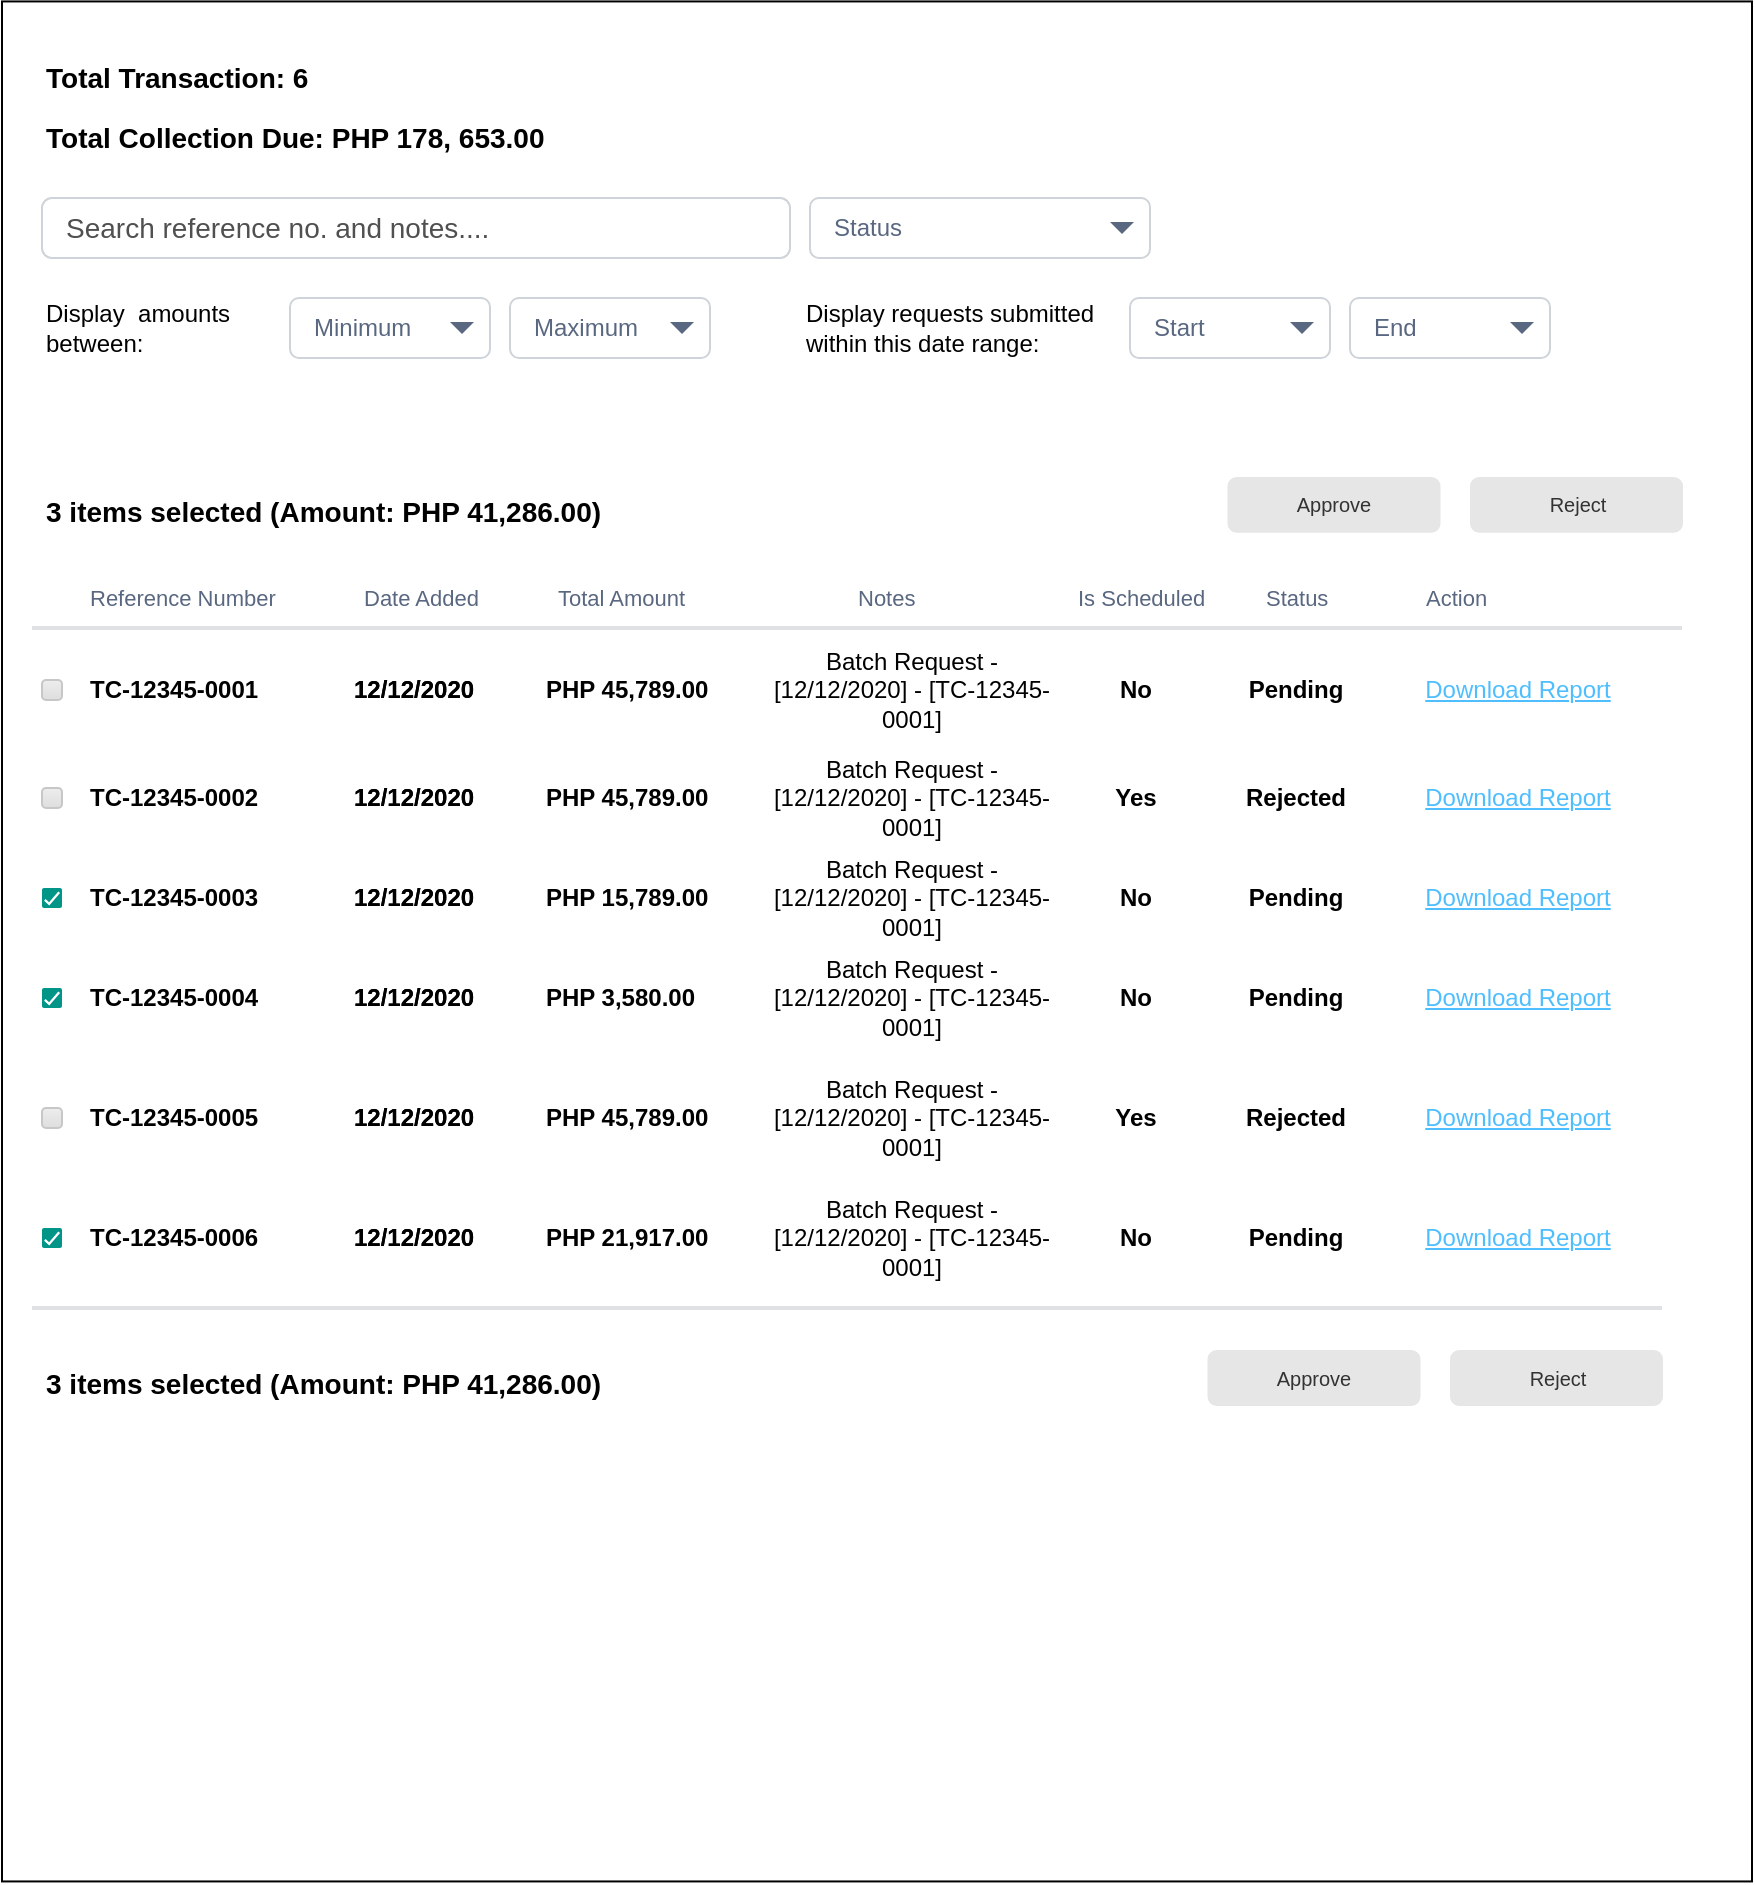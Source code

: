 <mxfile version="13.8.0" type="github" pages="2">
  <diagram id="Q-yisilWaRMRs0ZSbcxf" name="Bills Collection - Approver">
    <mxGraphModel dx="1152" dy="670" grid="1" gridSize="10" guides="1" tooltips="1" connect="1" arrows="1" fold="1" page="0" pageScale="1" pageWidth="850" pageHeight="1100" math="0" shadow="0">
      <root>
        <mxCell id="0" />
        <mxCell id="1" parent="0" />
        <mxCell id="fB9JVBKdTHwXwevY102O-4" value="" style="rounded=0;whiteSpace=wrap;html=1;" parent="1" vertex="1">
          <mxGeometry x="30" y="11.72" width="875" height="940" as="geometry" />
        </mxCell>
        <mxCell id="fB9JVBKdTHwXwevY102O-80" value="Total Transaction: 6" style="text;html=1;strokeColor=none;fillColor=none;align=left;verticalAlign=middle;whiteSpace=wrap;rounded=0;fontStyle=1;fontSize=14;" parent="1" vertex="1">
          <mxGeometry x="50" y="40" width="144" height="20" as="geometry" />
        </mxCell>
        <mxCell id="fB9JVBKdTHwXwevY102O-81" value="Total Collection Due: PHP 178, 653.00" style="text;html=1;strokeColor=none;fillColor=none;align=left;verticalAlign=middle;whiteSpace=wrap;rounded=0;fontStyle=1;fontSize=14;" parent="1" vertex="1">
          <mxGeometry x="50" y="70" width="294" height="20" as="geometry" />
        </mxCell>
        <mxCell id="tgkvtCJn9DM2HxAnFSPY-1" value="" style="group" vertex="1" connectable="0" parent="1">
          <mxGeometry x="45" y="250" width="825" height="463.44" as="geometry" />
        </mxCell>
        <mxCell id="fB9JVBKdTHwXwevY102O-134" value="Reference Number" style="html=1;fillColor=none;strokeColor=none;fontSize=11;align=left;fontColor=#596780;whiteSpace=wrap;rounded=0;" parent="tgkvtCJn9DM2HxAnFSPY-1" vertex="1">
          <mxGeometry x="27" y="50" width="150" height="20" as="geometry" />
        </mxCell>
        <mxCell id="fB9JVBKdTHwXwevY102O-135" value="Total Amount" style="html=1;fillColor=none;strokeColor=none;fontSize=11;align=left;fontColor=#596780;whiteSpace=wrap;rounded=0;" parent="tgkvtCJn9DM2HxAnFSPY-1" vertex="1">
          <mxGeometry x="261" y="50" width="100" height="20" as="geometry" />
        </mxCell>
        <mxCell id="fB9JVBKdTHwXwevY102O-136" value="" style="shape=line;strokeWidth=2;html=1;strokeColor=#DFE1E5;resizeWidth=1;rounded=0;fillColor=none;fontSize=14;align=left;" parent="tgkvtCJn9DM2HxAnFSPY-1" vertex="1">
          <mxGeometry y="70" width="825" height="10" as="geometry" />
        </mxCell>
        <mxCell id="fB9JVBKdTHwXwevY102O-164" value="Date Added" style="html=1;fillColor=none;strokeColor=none;fontSize=11;align=left;fontColor=#596780;whiteSpace=wrap;rounded=0;" parent="tgkvtCJn9DM2HxAnFSPY-1" vertex="1">
          <mxGeometry x="164" y="50" width="100" height="20" as="geometry" />
        </mxCell>
        <mxCell id="fB9JVBKdTHwXwevY102O-165" value="Notes" style="html=1;fillColor=none;strokeColor=none;fontSize=11;align=left;fontColor=#596780;whiteSpace=wrap;rounded=0;" parent="tgkvtCJn9DM2HxAnFSPY-1" vertex="1">
          <mxGeometry x="411" y="50" width="100" height="20" as="geometry" />
        </mxCell>
        <mxCell id="fB9JVBKdTHwXwevY102O-166" value="Is Scheduled" style="html=1;fillColor=none;strokeColor=none;fontSize=11;align=left;fontColor=#596780;whiteSpace=wrap;rounded=0;" parent="tgkvtCJn9DM2HxAnFSPY-1" vertex="1">
          <mxGeometry x="521" y="50" width="100" height="20" as="geometry" />
        </mxCell>
        <mxCell id="fB9JVBKdTHwXwevY102O-167" value="Status" style="html=1;fillColor=none;strokeColor=none;fontSize=11;align=left;fontColor=#596780;whiteSpace=wrap;rounded=0;" parent="tgkvtCJn9DM2HxAnFSPY-1" vertex="1">
          <mxGeometry x="615" y="50" width="50" height="20" as="geometry" />
        </mxCell>
        <mxCell id="fB9JVBKdTHwXwevY102O-169" value="" style="shape=line;strokeWidth=2;html=1;strokeColor=#DFE1E5;resizeWidth=1;rounded=0;fillColor=none;fontSize=14;align=left;" parent="tgkvtCJn9DM2HxAnFSPY-1" vertex="1">
          <mxGeometry y="410" width="815" height="10" as="geometry" />
        </mxCell>
        <mxCell id="fB9JVBKdTHwXwevY102O-178" value="Action" style="html=1;fillColor=none;strokeColor=none;fontSize=11;align=left;fontColor=#596780;whiteSpace=wrap;rounded=0;" parent="tgkvtCJn9DM2HxAnFSPY-1" vertex="1">
          <mxGeometry x="695" y="50" width="50" height="20" as="geometry" />
        </mxCell>
        <mxCell id="fB9JVBKdTHwXwevY102O-186" value="" style="group;fontStyle=4" parent="tgkvtCJn9DM2HxAnFSPY-1" vertex="1" connectable="0">
          <mxGeometry x="5" y="96" width="790" height="20" as="geometry" />
        </mxCell>
        <mxCell id="fB9JVBKdTHwXwevY102O-138" value="TC-12345-0001" style="html=1;fillColor=none;strokeColor=none;fontSize=12;align=left;fontColor=#000000;whiteSpace=wrap;fontStyle=1;rounded=0;" parent="fB9JVBKdTHwXwevY102O-186" vertex="1">
          <mxGeometry x="22" width="110" height="20" as="geometry" />
        </mxCell>
        <mxCell id="fB9JVBKdTHwXwevY102O-176" value="12/12/2020" style="html=1;fillColor=none;strokeColor=none;fontSize=12;align=left;fontColor=#000000;whiteSpace=wrap;fontStyle=1;rounded=0;" parent="fB9JVBKdTHwXwevY102O-186" vertex="1">
          <mxGeometry x="154" width="110" height="20" as="geometry" />
        </mxCell>
        <mxCell id="fB9JVBKdTHwXwevY102O-177" value="PHP 45,789.00" style="html=1;fillColor=none;strokeColor=none;fontSize=12;align=left;fontColor=#000000;whiteSpace=wrap;fontStyle=1;rounded=0;" parent="fB9JVBKdTHwXwevY102O-186" vertex="1">
          <mxGeometry x="250" width="91" height="20" as="geometry" />
        </mxCell>
        <mxCell id="fB9JVBKdTHwXwevY102O-180" value="" style="html=1;shadow=0;dashed=0;shape=mxgraph.bootstrap.checkbox2;labelPosition=right;verticalLabelPosition=middle;align=left;verticalAlign=middle;gradientColor=#DEDEDE;fillColor=#EDEDED;checked=0;spacing=5;checkedFill=#0085FC;checkedStroke=#ffffff;rounded=0;strokeColor=#C7C7C7;strokeWidth=1;fontSize=14;" parent="fB9JVBKdTHwXwevY102O-186" vertex="1">
          <mxGeometry y="5" width="10" height="10" as="geometry" />
        </mxCell>
        <mxCell id="fB9JVBKdTHwXwevY102O-181" value="Batch Request - [12/12/2020] - [TC-12345-0001]" style="html=1;fillColor=none;strokeColor=none;fontSize=12;align=center;fontColor=#000000;whiteSpace=wrap;fontStyle=0;rounded=0;" parent="fB9JVBKdTHwXwevY102O-186" vertex="1">
          <mxGeometry x="360" width="150" height="20" as="geometry" />
        </mxCell>
        <mxCell id="fB9JVBKdTHwXwevY102O-182" value="12/12/2020" style="html=1;fillColor=none;strokeColor=none;fontSize=12;align=left;fontColor=#000000;whiteSpace=wrap;fontStyle=1;rounded=0;" parent="fB9JVBKdTHwXwevY102O-186" vertex="1">
          <mxGeometry x="154" width="66" height="20" as="geometry" />
        </mxCell>
        <mxCell id="fB9JVBKdTHwXwevY102O-183" value="No" style="html=1;fillColor=none;strokeColor=none;fontSize=12;align=center;fontColor=#000000;whiteSpace=wrap;fontStyle=1;rounded=0;" parent="fB9JVBKdTHwXwevY102O-186" vertex="1">
          <mxGeometry x="530" width="34" height="20" as="geometry" />
        </mxCell>
        <mxCell id="fB9JVBKdTHwXwevY102O-184" value="Pending" style="html=1;fillColor=none;strokeColor=none;fontSize=12;align=center;fontColor=#000000;whiteSpace=wrap;fontStyle=1;rounded=0;" parent="fB9JVBKdTHwXwevY102O-186" vertex="1">
          <mxGeometry x="600" width="54" height="20" as="geometry" />
        </mxCell>
        <mxCell id="fB9JVBKdTHwXwevY102O-185" value="Download Report" style="html=1;fillColor=none;strokeColor=none;fontSize=12;align=center;whiteSpace=wrap;fontStyle=4;rounded=0;fontColor=#4FBEFF;" parent="fB9JVBKdTHwXwevY102O-186" vertex="1">
          <mxGeometry x="686" width="104" height="20" as="geometry" />
        </mxCell>
        <mxCell id="fB9JVBKdTHwXwevY102O-187" value="" style="group" parent="tgkvtCJn9DM2HxAnFSPY-1" vertex="1" connectable="0">
          <mxGeometry x="5" y="150" width="790" height="20" as="geometry" />
        </mxCell>
        <mxCell id="fB9JVBKdTHwXwevY102O-188" value="TC-12345-0002" style="html=1;fillColor=none;strokeColor=none;fontSize=12;align=left;fontColor=#000000;whiteSpace=wrap;fontStyle=1;rounded=0;" parent="fB9JVBKdTHwXwevY102O-187" vertex="1">
          <mxGeometry x="22" width="110" height="20" as="geometry" />
        </mxCell>
        <mxCell id="fB9JVBKdTHwXwevY102O-189" value="12/12/2020" style="html=1;fillColor=none;strokeColor=none;fontSize=12;align=left;fontColor=#000000;whiteSpace=wrap;fontStyle=1;rounded=0;" parent="fB9JVBKdTHwXwevY102O-187" vertex="1">
          <mxGeometry x="154" width="110" height="20" as="geometry" />
        </mxCell>
        <mxCell id="fB9JVBKdTHwXwevY102O-190" value="PHP 45,789.00" style="html=1;fillColor=none;strokeColor=none;fontSize=12;align=left;fontColor=#000000;whiteSpace=wrap;fontStyle=1;rounded=0;" parent="fB9JVBKdTHwXwevY102O-187" vertex="1">
          <mxGeometry x="250" width="91" height="20" as="geometry" />
        </mxCell>
        <mxCell id="fB9JVBKdTHwXwevY102O-191" value="" style="html=1;shadow=0;dashed=0;shape=mxgraph.bootstrap.checkbox2;labelPosition=right;verticalLabelPosition=middle;align=left;verticalAlign=middle;gradientColor=#DEDEDE;fillColor=#EDEDED;checked=0;spacing=5;checkedFill=#0085FC;checkedStroke=#ffffff;rounded=0;strokeColor=#C7C7C7;strokeWidth=1;fontSize=14;" parent="fB9JVBKdTHwXwevY102O-187" vertex="1">
          <mxGeometry y="5" width="10" height="10" as="geometry" />
        </mxCell>
        <mxCell id="fB9JVBKdTHwXwevY102O-192" value="Batch Request - [12/12/2020] - [TC-12345-0001]" style="html=1;fillColor=none;strokeColor=none;fontSize=12;align=center;fontColor=#000000;whiteSpace=wrap;fontStyle=0;rounded=0;" parent="fB9JVBKdTHwXwevY102O-187" vertex="1">
          <mxGeometry x="360" width="150" height="20" as="geometry" />
        </mxCell>
        <mxCell id="fB9JVBKdTHwXwevY102O-193" value="12/12/2020" style="html=1;fillColor=none;strokeColor=none;fontSize=12;align=left;fontColor=#000000;whiteSpace=wrap;fontStyle=1;rounded=0;" parent="fB9JVBKdTHwXwevY102O-187" vertex="1">
          <mxGeometry x="154" width="66" height="20" as="geometry" />
        </mxCell>
        <mxCell id="fB9JVBKdTHwXwevY102O-194" value="Yes" style="html=1;fillColor=none;strokeColor=none;fontSize=12;align=center;fontColor=#000000;whiteSpace=wrap;fontStyle=1;rounded=0;" parent="fB9JVBKdTHwXwevY102O-187" vertex="1">
          <mxGeometry x="530" width="34" height="20" as="geometry" />
        </mxCell>
        <mxCell id="fB9JVBKdTHwXwevY102O-195" value="Rejected" style="html=1;fillColor=none;strokeColor=none;fontSize=12;align=center;fontColor=#000000;whiteSpace=wrap;fontStyle=1;rounded=0;" parent="fB9JVBKdTHwXwevY102O-187" vertex="1">
          <mxGeometry x="600" width="54" height="20" as="geometry" />
        </mxCell>
        <mxCell id="fB9JVBKdTHwXwevY102O-196" value="Download Report" style="html=1;fillColor=none;strokeColor=none;fontSize=12;align=center;whiteSpace=wrap;fontStyle=4;rounded=0;fontColor=#4FBEFF;" parent="fB9JVBKdTHwXwevY102O-187" vertex="1">
          <mxGeometry x="686" width="104" height="20" as="geometry" />
        </mxCell>
        <mxCell id="fB9JVBKdTHwXwevY102O-198" value="" style="group" parent="tgkvtCJn9DM2HxAnFSPY-1" vertex="1" connectable="0">
          <mxGeometry x="5" y="200" width="790" height="20" as="geometry" />
        </mxCell>
        <mxCell id="fB9JVBKdTHwXwevY102O-199" value="TC-12345-0003" style="html=1;fillColor=none;strokeColor=none;fontSize=12;align=left;fontColor=#000000;whiteSpace=wrap;fontStyle=1;rounded=0;" parent="fB9JVBKdTHwXwevY102O-198" vertex="1">
          <mxGeometry x="22" width="110" height="20" as="geometry" />
        </mxCell>
        <mxCell id="fB9JVBKdTHwXwevY102O-200" value="12/12/2020" style="html=1;fillColor=none;strokeColor=none;fontSize=12;align=left;fontColor=#000000;whiteSpace=wrap;fontStyle=1;rounded=0;" parent="fB9JVBKdTHwXwevY102O-198" vertex="1">
          <mxGeometry x="154" width="110" height="20" as="geometry" />
        </mxCell>
        <mxCell id="fB9JVBKdTHwXwevY102O-201" value="PHP 15,789.00" style="html=1;fillColor=none;strokeColor=none;fontSize=12;align=left;fontColor=#000000;whiteSpace=wrap;fontStyle=1;rounded=0;" parent="fB9JVBKdTHwXwevY102O-198" vertex="1">
          <mxGeometry x="250" width="91" height="20" as="geometry" />
        </mxCell>
        <mxCell id="fB9JVBKdTHwXwevY102O-203" value="Batch Request - [12/12/2020] - [TC-12345-0001]" style="html=1;fillColor=none;strokeColor=none;fontSize=12;align=center;fontColor=#000000;whiteSpace=wrap;fontStyle=0;rounded=0;" parent="fB9JVBKdTHwXwevY102O-198" vertex="1">
          <mxGeometry x="360" width="150" height="20" as="geometry" />
        </mxCell>
        <mxCell id="fB9JVBKdTHwXwevY102O-204" value="12/12/2020" style="html=1;fillColor=none;strokeColor=none;fontSize=12;align=left;fontColor=#000000;whiteSpace=wrap;fontStyle=1;rounded=0;" parent="fB9JVBKdTHwXwevY102O-198" vertex="1">
          <mxGeometry x="154" width="66" height="20" as="geometry" />
        </mxCell>
        <mxCell id="fB9JVBKdTHwXwevY102O-205" value="No" style="html=1;fillColor=none;strokeColor=none;fontSize=12;align=center;fontColor=#000000;whiteSpace=wrap;fontStyle=1;rounded=0;" parent="fB9JVBKdTHwXwevY102O-198" vertex="1">
          <mxGeometry x="530" width="34" height="20" as="geometry" />
        </mxCell>
        <mxCell id="fB9JVBKdTHwXwevY102O-206" value="Pending" style="html=1;fillColor=none;strokeColor=none;fontSize=12;align=center;fontColor=#000000;whiteSpace=wrap;fontStyle=1;rounded=0;" parent="fB9JVBKdTHwXwevY102O-198" vertex="1">
          <mxGeometry x="600" width="54" height="20" as="geometry" />
        </mxCell>
        <mxCell id="fB9JVBKdTHwXwevY102O-207" value="Download Report" style="html=1;fillColor=none;strokeColor=none;fontSize=12;align=center;whiteSpace=wrap;fontStyle=4;rounded=0;fontColor=#4FBEFF;" parent="fB9JVBKdTHwXwevY102O-198" vertex="1">
          <mxGeometry x="686" width="104" height="20" as="geometry" />
        </mxCell>
        <mxCell id="fB9JVBKdTHwXwevY102O-208" value="" style="group;fontStyle=4" parent="tgkvtCJn9DM2HxAnFSPY-1" vertex="1" connectable="0">
          <mxGeometry x="5" y="250" width="790" height="20" as="geometry" />
        </mxCell>
        <mxCell id="fB9JVBKdTHwXwevY102O-209" value="TC-12345-0004" style="html=1;fillColor=none;strokeColor=none;fontSize=12;align=left;fontColor=#000000;whiteSpace=wrap;fontStyle=1;rounded=0;" parent="fB9JVBKdTHwXwevY102O-208" vertex="1">
          <mxGeometry x="22" width="110" height="20" as="geometry" />
        </mxCell>
        <mxCell id="fB9JVBKdTHwXwevY102O-210" value="12/12/2020" style="html=1;fillColor=none;strokeColor=none;fontSize=12;align=left;fontColor=#000000;whiteSpace=wrap;fontStyle=1;rounded=0;" parent="fB9JVBKdTHwXwevY102O-208" vertex="1">
          <mxGeometry x="154" width="110" height="20" as="geometry" />
        </mxCell>
        <mxCell id="fB9JVBKdTHwXwevY102O-211" value="PHP 3,580.00" style="html=1;fillColor=none;strokeColor=none;fontSize=12;align=left;fontColor=#000000;whiteSpace=wrap;fontStyle=1;rounded=0;" parent="fB9JVBKdTHwXwevY102O-208" vertex="1">
          <mxGeometry x="250" width="91" height="20" as="geometry" />
        </mxCell>
        <mxCell id="fB9JVBKdTHwXwevY102O-213" value="Batch Request - [12/12/2020] - [TC-12345-0001]" style="html=1;fillColor=none;strokeColor=none;fontSize=12;align=center;fontColor=#000000;whiteSpace=wrap;fontStyle=0;rounded=0;" parent="fB9JVBKdTHwXwevY102O-208" vertex="1">
          <mxGeometry x="360" width="150" height="20" as="geometry" />
        </mxCell>
        <mxCell id="fB9JVBKdTHwXwevY102O-214" value="12/12/2020" style="html=1;fillColor=none;strokeColor=none;fontSize=12;align=left;fontColor=#000000;whiteSpace=wrap;fontStyle=1;rounded=0;" parent="fB9JVBKdTHwXwevY102O-208" vertex="1">
          <mxGeometry x="154" width="66" height="20" as="geometry" />
        </mxCell>
        <mxCell id="fB9JVBKdTHwXwevY102O-215" value="No" style="html=1;fillColor=none;strokeColor=none;fontSize=12;align=center;fontColor=#000000;whiteSpace=wrap;fontStyle=1;rounded=0;" parent="fB9JVBKdTHwXwevY102O-208" vertex="1">
          <mxGeometry x="530" width="34" height="20" as="geometry" />
        </mxCell>
        <mxCell id="fB9JVBKdTHwXwevY102O-216" value="Pending" style="html=1;fillColor=none;strokeColor=none;fontSize=12;align=center;fontColor=#000000;whiteSpace=wrap;fontStyle=1;rounded=0;" parent="fB9JVBKdTHwXwevY102O-208" vertex="1">
          <mxGeometry x="600" width="54" height="20" as="geometry" />
        </mxCell>
        <mxCell id="fB9JVBKdTHwXwevY102O-217" value="Download Report" style="html=1;fillColor=none;strokeColor=none;fontSize=12;align=center;whiteSpace=wrap;fontStyle=4;rounded=0;fontColor=#4FBEFF;" parent="fB9JVBKdTHwXwevY102O-208" vertex="1">
          <mxGeometry x="686" width="104" height="20" as="geometry" />
        </mxCell>
        <mxCell id="fB9JVBKdTHwXwevY102O-218" value="" style="group" parent="tgkvtCJn9DM2HxAnFSPY-1" vertex="1" connectable="0">
          <mxGeometry x="5" y="310" width="790" height="20" as="geometry" />
        </mxCell>
        <mxCell id="fB9JVBKdTHwXwevY102O-219" value="TC-12345-0005" style="html=1;fillColor=none;strokeColor=none;fontSize=12;align=left;fontColor=#000000;whiteSpace=wrap;fontStyle=1;rounded=0;" parent="fB9JVBKdTHwXwevY102O-218" vertex="1">
          <mxGeometry x="22" width="110" height="20" as="geometry" />
        </mxCell>
        <mxCell id="fB9JVBKdTHwXwevY102O-220" value="12/12/2020" style="html=1;fillColor=none;strokeColor=none;fontSize=12;align=left;fontColor=#000000;whiteSpace=wrap;fontStyle=1;rounded=0;" parent="fB9JVBKdTHwXwevY102O-218" vertex="1">
          <mxGeometry x="154" width="110" height="20" as="geometry" />
        </mxCell>
        <mxCell id="fB9JVBKdTHwXwevY102O-221" value="PHP 45,789.00" style="html=1;fillColor=none;strokeColor=none;fontSize=12;align=left;fontColor=#000000;whiteSpace=wrap;fontStyle=1;rounded=0;" parent="fB9JVBKdTHwXwevY102O-218" vertex="1">
          <mxGeometry x="250" width="91" height="20" as="geometry" />
        </mxCell>
        <mxCell id="fB9JVBKdTHwXwevY102O-222" value="" style="html=1;shadow=0;dashed=0;shape=mxgraph.bootstrap.checkbox2;labelPosition=right;verticalLabelPosition=middle;align=left;verticalAlign=middle;gradientColor=#DEDEDE;fillColor=#EDEDED;checked=0;spacing=5;checkedFill=#0085FC;checkedStroke=#ffffff;rounded=0;strokeColor=#C7C7C7;strokeWidth=1;fontSize=14;" parent="fB9JVBKdTHwXwevY102O-218" vertex="1">
          <mxGeometry y="5" width="10" height="10" as="geometry" />
        </mxCell>
        <mxCell id="fB9JVBKdTHwXwevY102O-223" value="Batch Request - [12/12/2020] - [TC-12345-0001]" style="html=1;fillColor=none;strokeColor=none;fontSize=12;align=center;fontColor=#000000;whiteSpace=wrap;fontStyle=0;rounded=0;" parent="fB9JVBKdTHwXwevY102O-218" vertex="1">
          <mxGeometry x="360" width="150" height="20" as="geometry" />
        </mxCell>
        <mxCell id="fB9JVBKdTHwXwevY102O-224" value="12/12/2020" style="html=1;fillColor=none;strokeColor=none;fontSize=12;align=left;fontColor=#000000;whiteSpace=wrap;fontStyle=1;rounded=0;" parent="fB9JVBKdTHwXwevY102O-218" vertex="1">
          <mxGeometry x="154" width="66" height="20" as="geometry" />
        </mxCell>
        <mxCell id="fB9JVBKdTHwXwevY102O-225" value="Yes" style="html=1;fillColor=none;strokeColor=none;fontSize=12;align=center;fontColor=#000000;whiteSpace=wrap;fontStyle=1;rounded=0;" parent="fB9JVBKdTHwXwevY102O-218" vertex="1">
          <mxGeometry x="530" width="34" height="20" as="geometry" />
        </mxCell>
        <mxCell id="fB9JVBKdTHwXwevY102O-226" value="Rejected" style="html=1;fillColor=none;strokeColor=none;fontSize=12;align=center;fontColor=#000000;whiteSpace=wrap;fontStyle=1;rounded=0;" parent="fB9JVBKdTHwXwevY102O-218" vertex="1">
          <mxGeometry x="600" width="54" height="20" as="geometry" />
        </mxCell>
        <mxCell id="fB9JVBKdTHwXwevY102O-227" value="Download Report" style="html=1;fillColor=none;strokeColor=none;fontSize=12;align=center;whiteSpace=wrap;fontStyle=4;rounded=0;fontColor=#4FBEFF;" parent="fB9JVBKdTHwXwevY102O-218" vertex="1">
          <mxGeometry x="686" width="104" height="20" as="geometry" />
        </mxCell>
        <mxCell id="fB9JVBKdTHwXwevY102O-228" value="" style="group" parent="tgkvtCJn9DM2HxAnFSPY-1" vertex="1" connectable="0">
          <mxGeometry x="5" y="370" width="790" height="20" as="geometry" />
        </mxCell>
        <mxCell id="fB9JVBKdTHwXwevY102O-229" value="TC-12345-0006" style="html=1;fillColor=none;strokeColor=none;fontSize=12;align=left;fontColor=#000000;whiteSpace=wrap;fontStyle=1;rounded=0;" parent="fB9JVBKdTHwXwevY102O-228" vertex="1">
          <mxGeometry x="22" width="110" height="20" as="geometry" />
        </mxCell>
        <mxCell id="fB9JVBKdTHwXwevY102O-230" value="12/12/2020" style="html=1;fillColor=none;strokeColor=none;fontSize=12;align=left;fontColor=#000000;whiteSpace=wrap;fontStyle=1;rounded=0;" parent="fB9JVBKdTHwXwevY102O-228" vertex="1">
          <mxGeometry x="154" width="110" height="20" as="geometry" />
        </mxCell>
        <mxCell id="fB9JVBKdTHwXwevY102O-231" value="PHP 21,917.00" style="html=1;fillColor=none;strokeColor=none;fontSize=12;align=left;fontColor=#000000;whiteSpace=wrap;fontStyle=1;rounded=0;" parent="fB9JVBKdTHwXwevY102O-228" vertex="1">
          <mxGeometry x="250" width="91" height="20" as="geometry" />
        </mxCell>
        <mxCell id="fB9JVBKdTHwXwevY102O-233" value="Batch Request - [12/12/2020] - [TC-12345-0001]" style="html=1;fillColor=none;strokeColor=none;fontSize=12;align=center;fontColor=#000000;whiteSpace=wrap;fontStyle=0;rounded=0;" parent="fB9JVBKdTHwXwevY102O-228" vertex="1">
          <mxGeometry x="360" width="150" height="20" as="geometry" />
        </mxCell>
        <mxCell id="fB9JVBKdTHwXwevY102O-234" value="12/12/2020" style="html=1;fillColor=none;strokeColor=none;fontSize=12;align=left;fontColor=#000000;whiteSpace=wrap;fontStyle=1;rounded=0;" parent="fB9JVBKdTHwXwevY102O-228" vertex="1">
          <mxGeometry x="154" width="66" height="20" as="geometry" />
        </mxCell>
        <mxCell id="fB9JVBKdTHwXwevY102O-235" value="No" style="html=1;fillColor=none;strokeColor=none;fontSize=12;align=center;fontColor=#000000;whiteSpace=wrap;fontStyle=1;rounded=0;" parent="fB9JVBKdTHwXwevY102O-228" vertex="1">
          <mxGeometry x="530" width="34" height="20" as="geometry" />
        </mxCell>
        <mxCell id="fB9JVBKdTHwXwevY102O-236" value="Pending" style="html=1;fillColor=none;strokeColor=none;fontSize=12;align=center;fontColor=#000000;whiteSpace=wrap;fontStyle=1;rounded=0;" parent="fB9JVBKdTHwXwevY102O-228" vertex="1">
          <mxGeometry x="600" width="54" height="20" as="geometry" />
        </mxCell>
        <mxCell id="fB9JVBKdTHwXwevY102O-237" value="Download Report" style="html=1;fillColor=none;strokeColor=none;fontSize=12;align=center;whiteSpace=wrap;fontStyle=4;rounded=0;fontColor=#4FBEFF;" parent="fB9JVBKdTHwXwevY102O-228" vertex="1">
          <mxGeometry x="686" width="104" height="20" as="geometry" />
        </mxCell>
        <mxCell id="fB9JVBKdTHwXwevY102O-238" value="Reject" style="rounded=1;html=1;shadow=0;dashed=0;whiteSpace=wrap;fontSize=10;fillColor=#E6E6E6;align=center;strokeColor=#E6E6E6;fontColor=#333333;" parent="tgkvtCJn9DM2HxAnFSPY-1" vertex="1">
          <mxGeometry x="709.5" y="436.56" width="105.5" height="26.88" as="geometry" />
        </mxCell>
        <mxCell id="AwUBtOr6If3FMIu2zdxh-1" value="Approve" style="rounded=1;html=1;shadow=0;dashed=0;whiteSpace=wrap;fontSize=10;fillColor=#E6E6E6;align=center;strokeColor=#E6E6E6;fontColor=#333333;" vertex="1" parent="tgkvtCJn9DM2HxAnFSPY-1">
          <mxGeometry x="588.25" y="436.56" width="105.5" height="26.88" as="geometry" />
        </mxCell>
        <mxCell id="AwUBtOr6If3FMIu2zdxh-2" value="Reject" style="rounded=1;html=1;shadow=0;dashed=0;whiteSpace=wrap;fontSize=10;fillColor=#E6E6E6;align=center;strokeColor=#E6E6E6;fontColor=#333333;" vertex="1" parent="tgkvtCJn9DM2HxAnFSPY-1">
          <mxGeometry x="719.5" width="105.5" height="26.88" as="geometry" />
        </mxCell>
        <mxCell id="AwUBtOr6If3FMIu2zdxh-3" value="Approve" style="rounded=1;html=1;shadow=0;dashed=0;whiteSpace=wrap;fontSize=10;fillColor=#E6E6E6;align=center;strokeColor=#E6E6E6;fontColor=#333333;" vertex="1" parent="tgkvtCJn9DM2HxAnFSPY-1">
          <mxGeometry x="598.25" width="105.5" height="26.88" as="geometry" />
        </mxCell>
        <mxCell id="AwUBtOr6If3FMIu2zdxh-5" value="3 items selected (Amount: PHP 41,286.00)" style="text;html=1;strokeColor=none;fillColor=none;align=left;verticalAlign=middle;whiteSpace=wrap;rounded=0;fontStyle=1;fontSize=14;" vertex="1" parent="tgkvtCJn9DM2HxAnFSPY-1">
          <mxGeometry x="5" y="6.88" width="310" height="20" as="geometry" />
        </mxCell>
        <mxCell id="AwUBtOr6If3FMIu2zdxh-7" value="" style="dashed=0;labelPosition=right;align=left;shape=mxgraph.gmdl.checkbox;strokeColor=none;fillColor=#009587;strokeWidth=2;" vertex="1" parent="tgkvtCJn9DM2HxAnFSPY-1">
          <mxGeometry x="5" y="205" width="10" height="10" as="geometry" />
        </mxCell>
        <mxCell id="AwUBtOr6If3FMIu2zdxh-8" value="" style="dashed=0;labelPosition=right;align=left;shape=mxgraph.gmdl.checkbox;strokeColor=none;fillColor=#009587;strokeWidth=2;" vertex="1" parent="tgkvtCJn9DM2HxAnFSPY-1">
          <mxGeometry x="5" y="255" width="10" height="10" as="geometry" />
        </mxCell>
        <mxCell id="AwUBtOr6If3FMIu2zdxh-9" value="" style="dashed=0;labelPosition=right;align=left;shape=mxgraph.gmdl.checkbox;strokeColor=none;fillColor=#009587;strokeWidth=2;" vertex="1" parent="tgkvtCJn9DM2HxAnFSPY-1">
          <mxGeometry x="5" y="375" width="10" height="10" as="geometry" />
        </mxCell>
        <mxCell id="AwUBtOr6If3FMIu2zdxh-11" value="3 items selected (Amount: PHP 41,286.00)" style="text;html=1;strokeColor=none;fillColor=none;align=left;verticalAlign=middle;whiteSpace=wrap;rounded=0;fontStyle=1;fontSize=14;" vertex="1" parent="tgkvtCJn9DM2HxAnFSPY-1">
          <mxGeometry x="5" y="443.44" width="310" height="20" as="geometry" />
        </mxCell>
        <mxCell id="k5Fv5MesE7oB9ST0vC1J-1" value="" style="group" vertex="1" connectable="0" parent="1">
          <mxGeometry x="50" y="110" width="754" height="80" as="geometry" />
        </mxCell>
        <mxCell id="fB9JVBKdTHwXwevY102O-10" value="Status" style="rounded=1;html=1;fontColor=#596780;align=left;fontSize=12;spacingLeft=10;strokeColor=#CED4DA;fillColor=none;" parent="k5Fv5MesE7oB9ST0vC1J-1" vertex="1">
          <mxGeometry x="384" width="170" height="30" as="geometry" />
        </mxCell>
        <mxCell id="fB9JVBKdTHwXwevY102O-11" value="" style="shape=triangle;direction=south;fillColor=#596780;strokeColor=none;html=1" parent="fB9JVBKdTHwXwevY102O-10" vertex="1">
          <mxGeometry x="1" y="0.5" width="12" height="6" relative="1" as="geometry">
            <mxPoint x="-20" y="-3" as="offset" />
          </mxGeometry>
        </mxCell>
        <mxCell id="fB9JVBKdTHwXwevY102O-13" value="Search reference no. and notes...." style="html=1;shadow=0;dashed=0;shape=mxgraph.bootstrap.rrect;rSize=5;strokeColor=#CED4DA;strokeWidth=1;fontColor=#505050;whiteSpace=wrap;align=left;verticalAlign=middle;spacingLeft=10;fontSize=14;fillColor=none;" parent="k5Fv5MesE7oB9ST0vC1J-1" vertex="1">
          <mxGeometry width="374" height="30" as="geometry" />
        </mxCell>
        <mxCell id="fB9JVBKdTHwXwevY102O-16" value="Minimum" style="rounded=1;html=1;fontColor=#596780;align=left;fontSize=12;spacingLeft=10;strokeColor=#CED4DA;fillColor=none;" parent="k5Fv5MesE7oB9ST0vC1J-1" vertex="1">
          <mxGeometry x="124" y="50" width="100" height="30" as="geometry" />
        </mxCell>
        <mxCell id="fB9JVBKdTHwXwevY102O-17" value="" style="shape=triangle;direction=south;fillColor=#596780;strokeColor=none;html=1" parent="fB9JVBKdTHwXwevY102O-16" vertex="1">
          <mxGeometry x="1" y="0.5" width="12" height="6" relative="1" as="geometry">
            <mxPoint x="-20" y="-3" as="offset" />
          </mxGeometry>
        </mxCell>
        <mxCell id="fB9JVBKdTHwXwevY102O-19" value="Maximum" style="rounded=1;html=1;fontColor=#596780;align=left;fontSize=12;spacingLeft=10;strokeColor=#CED4DA;fillColor=none;" parent="k5Fv5MesE7oB9ST0vC1J-1" vertex="1">
          <mxGeometry x="234" y="50" width="100" height="30" as="geometry" />
        </mxCell>
        <mxCell id="fB9JVBKdTHwXwevY102O-20" value="" style="shape=triangle;direction=south;fillColor=#596780;strokeColor=none;html=1" parent="fB9JVBKdTHwXwevY102O-19" vertex="1">
          <mxGeometry x="1" y="0.5" width="12" height="6" relative="1" as="geometry">
            <mxPoint x="-20" y="-3" as="offset" />
          </mxGeometry>
        </mxCell>
        <mxCell id="fB9JVBKdTHwXwevY102O-21" value="Display&amp;nbsp; amounts between:" style="text;html=1;strokeColor=none;fillColor=none;align=left;verticalAlign=middle;whiteSpace=wrap;rounded=0;" parent="k5Fv5MesE7oB9ST0vC1J-1" vertex="1">
          <mxGeometry y="55" width="124" height="20" as="geometry" />
        </mxCell>
        <mxCell id="fB9JVBKdTHwXwevY102O-22" value="Start" style="rounded=1;html=1;fontColor=#596780;align=left;fontSize=12;spacingLeft=10;strokeColor=#CED4DA;fillColor=none;" parent="k5Fv5MesE7oB9ST0vC1J-1" vertex="1">
          <mxGeometry x="544" y="50" width="100" height="30" as="geometry" />
        </mxCell>
        <mxCell id="fB9JVBKdTHwXwevY102O-23" value="" style="shape=triangle;direction=south;fillColor=#596780;strokeColor=none;html=1" parent="fB9JVBKdTHwXwevY102O-22" vertex="1">
          <mxGeometry x="1" y="0.5" width="12" height="6" relative="1" as="geometry">
            <mxPoint x="-20" y="-3" as="offset" />
          </mxGeometry>
        </mxCell>
        <mxCell id="fB9JVBKdTHwXwevY102O-24" value="End" style="rounded=1;html=1;fontColor=#596780;align=left;fontSize=12;spacingLeft=10;strokeColor=#CED4DA;fillColor=none;" parent="k5Fv5MesE7oB9ST0vC1J-1" vertex="1">
          <mxGeometry x="654" y="50" width="100" height="30" as="geometry" />
        </mxCell>
        <mxCell id="fB9JVBKdTHwXwevY102O-25" value="" style="shape=triangle;direction=south;fillColor=#596780;strokeColor=none;html=1" parent="fB9JVBKdTHwXwevY102O-24" vertex="1">
          <mxGeometry x="1" y="0.5" width="12" height="6" relative="1" as="geometry">
            <mxPoint x="-20" y="-3" as="offset" />
          </mxGeometry>
        </mxCell>
        <mxCell id="fB9JVBKdTHwXwevY102O-26" value="Display requests submitted within this date range:" style="text;html=1;strokeColor=none;fillColor=none;align=left;verticalAlign=middle;whiteSpace=wrap;rounded=0;" parent="k5Fv5MesE7oB9ST0vC1J-1" vertex="1">
          <mxGeometry x="380" y="55" width="164" height="20" as="geometry" />
        </mxCell>
      </root>
    </mxGraphModel>
  </diagram>
  <diagram id="fKQovA9FEBCto5yDDUpR" name="Contact Management">
    <mxGraphModel dx="790" dy="859" grid="1" gridSize="10" guides="1" tooltips="1" connect="1" arrows="1" fold="1" page="0" pageScale="1" pageWidth="850" pageHeight="1100" math="0" shadow="0">
      <root>
        <mxCell id="eOtVbwVf-g6T9IExGPTB-0" />
        <mxCell id="eOtVbwVf-g6T9IExGPTB-1" parent="eOtVbwVf-g6T9IExGPTB-0" />
        <mxCell id="7scjvrl678XsziXBGYkP-115" value="" style="rounded=0;whiteSpace=wrap;html=1;strokeColor=#000000;strokeWidth=1;fillColor=#ffffff;fontSize=14;fontColor=#4FBEFF;align=center;" vertex="1" parent="eOtVbwVf-g6T9IExGPTB-1">
          <mxGeometry x="90.5" y="-26.5" width="799" height="745" as="geometry" />
        </mxCell>
        <mxCell id="7scjvrl678XsziXBGYkP-77" value="User ID" style="html=1;fillColor=none;strokeColor=none;fontSize=11;align=left;fontColor=#596780;whiteSpace=wrap;rounded=0;" vertex="1" parent="eOtVbwVf-g6T9IExGPTB-1">
          <mxGeometry x="155" y="290" width="70" height="20" as="geometry" />
        </mxCell>
        <mxCell id="7scjvrl678XsziXBGYkP-78" value="Mobile" style="html=1;fillColor=none;strokeColor=none;fontSize=11;align=left;fontColor=#596780;whiteSpace=wrap;rounded=0;" vertex="1" parent="eOtVbwVf-g6T9IExGPTB-1">
          <mxGeometry x="494" y="290" width="100" height="20" as="geometry" />
        </mxCell>
        <mxCell id="7scjvrl678XsziXBGYkP-79" value="Verified" style="html=1;fillColor=none;strokeColor=none;fontSize=11;align=left;fontColor=#596780;whiteSpace=wrap;rounded=0;" vertex="1" parent="eOtVbwVf-g6T9IExGPTB-1">
          <mxGeometry x="628" y="290" width="30" height="20" as="geometry" />
        </mxCell>
        <mxCell id="7scjvrl678XsziXBGYkP-80" value="" style="shape=line;strokeWidth=2;html=1;strokeColor=#DFE1E5;resizeWidth=1;rounded=0;fillColor=#ffffff;fontSize=14;fontColor=#4FBEFF;align=center;" vertex="1" parent="eOtVbwVf-g6T9IExGPTB-1">
          <mxGeometry x="110" y="310" width="750" height="10" as="geometry" />
        </mxCell>
        <mxCell id="7scjvrl678XsziXBGYkP-81" value="" style="shape=mxgraph.ios7.icons.user;fillColor=#ffffff;strokeColor=#253858;rounded=0;fontSize=14;fontColor=#4FBEFF;align=center;" vertex="1" parent="eOtVbwVf-g6T9IExGPTB-1">
          <mxGeometry x="250" y="332" width="24" height="24" as="geometry" />
        </mxCell>
        <mxCell id="7scjvrl678XsziXBGYkP-82" value="Mika Hanekken&lt;br&gt;&lt;span style=&quot;font-weight: normal&quot;&gt;&lt;font color=&quot;#596780&quot; style=&quot;font-size: 11px&quot;&gt;IT - Development Team&lt;/font&gt;&lt;/span&gt;" style="html=1;fillColor=none;strokeColor=none;fontSize=12;align=left;fontColor=#000000;whiteSpace=wrap;fontStyle=1;rounded=0;" vertex="1" parent="eOtVbwVf-g6T9IExGPTB-1">
          <mxGeometry x="291.5" y="328" width="129" height="30" as="geometry" />
        </mxCell>
        <mxCell id="7scjvrl678XsziXBGYkP-106" value="staging" style="rounded=1;arcSize=5;fillColor=#F2F3F5;strokeColor=none;fontColor=#A5ADBA;align=center;verticalAlign=middle;whiteSpace=wrap;fontSize=12;fontStyle=1;html=1" vertex="1" parent="eOtVbwVf-g6T9IExGPTB-1">
          <mxGeometry x="560" y="440" width="50" height="20" as="geometry" />
        </mxCell>
        <mxCell id="7scjvrl678XsziXBGYkP-112" value="" style="html=1;shadow=0;dashed=0;shape=mxgraph.atlassian.checkbox;strokeColor=none;fontColor=#ffffff;align=center;verticalAlign=middle;whiteSpace=wrap;fontSize=10;fontStyle=0;html=1;rounded=0;fillColor=#688F52;" vertex="1" parent="eOtVbwVf-g6T9IExGPTB-1">
          <mxGeometry x="642" y="335" width="16" height="16" as="geometry" />
        </mxCell>
        <mxCell id="7scjvrl678XsziXBGYkP-113" value="This PR has been merged" style="rounded=1;arcSize=5;fillColor=#172B4D;strokeColor=none;fontColor=#ffffff;align=center;verticalAlign=middle;whiteSpace=wrap;fontSize=12;fontStyle=0;html=1" vertex="1" parent="eOtVbwVf-g6T9IExGPTB-1">
          <mxGeometry x="594" y="460" width="160" height="20" as="geometry" />
        </mxCell>
        <mxCell id="7scjvrl678XsziXBGYkP-114" value="" style="shape=line;strokeWidth=2;html=1;strokeColor=#DFE1E5;resizeWidth=1;rounded=0;fillColor=#ffffff;fontSize=14;fontColor=#4FBEFF;align=center;" vertex="1" parent="eOtVbwVf-g6T9IExGPTB-1">
          <mxGeometry x="110" y="518" width="750" height="10" as="geometry" />
        </mxCell>
        <mxCell id="gg30P1o4848aHn6adobY-1" value="Yes" style="rounded=1;html=1;fontColor=#596780;align=left;fontSize=12;spacingLeft=10;strokeColor=#CED4DA;fillColor=none;" vertex="1" parent="eOtVbwVf-g6T9IExGPTB-1">
          <mxGeometry x="271" y="160" width="100" height="30" as="geometry" />
        </mxCell>
        <mxCell id="gg30P1o4848aHn6adobY-2" value="" style="shape=triangle;direction=south;fillColor=#596780;strokeColor=none;html=1" vertex="1" parent="gg30P1o4848aHn6adobY-1">
          <mxGeometry x="1" y="0.5" width="12" height="6" relative="1" as="geometry">
            <mxPoint x="-20" y="-3" as="offset" />
          </mxGeometry>
        </mxCell>
        <mxCell id="gg30P1o4848aHn6adobY-3" value="Search user ID and mobile..." style="html=1;shadow=0;dashed=0;shape=mxgraph.bootstrap.rrect;rSize=5;strokeColor=#CED4DA;strokeWidth=1;fontColor=#505050;whiteSpace=wrap;align=left;verticalAlign=middle;spacingLeft=10;fontSize=14;fillColor=none;" vertex="1" parent="eOtVbwVf-g6T9IExGPTB-1">
          <mxGeometry x="120" y="70" width="374" height="30" as="geometry" />
        </mxCell>
        <mxCell id="gg30P1o4848aHn6adobY-9" value="Start" style="rounded=1;html=1;fontColor=#596780;align=left;fontSize=12;spacingLeft=10;strokeColor=#CED4DA;fillColor=none;" vertex="1" parent="eOtVbwVf-g6T9IExGPTB-1">
          <mxGeometry x="271" y="120" width="100" height="30" as="geometry" />
        </mxCell>
        <mxCell id="gg30P1o4848aHn6adobY-10" value="" style="shape=triangle;direction=south;fillColor=#596780;strokeColor=none;html=1" vertex="1" parent="gg30P1o4848aHn6adobY-9">
          <mxGeometry x="1" y="0.5" width="12" height="6" relative="1" as="geometry">
            <mxPoint x="-20" y="-3" as="offset" />
          </mxGeometry>
        </mxCell>
        <mxCell id="gg30P1o4848aHn6adobY-11" value="End" style="rounded=1;html=1;fontColor=#596780;align=left;fontSize=12;spacingLeft=10;strokeColor=#CED4DA;fillColor=none;" vertex="1" parent="eOtVbwVf-g6T9IExGPTB-1">
          <mxGeometry x="380" y="120" width="100" height="30" as="geometry" />
        </mxCell>
        <mxCell id="gg30P1o4848aHn6adobY-12" value="" style="shape=triangle;direction=south;fillColor=#596780;strokeColor=none;html=1" vertex="1" parent="gg30P1o4848aHn6adobY-11">
          <mxGeometry x="1" y="0.5" width="12" height="6" relative="1" as="geometry">
            <mxPoint x="-20" y="-3" as="offset" />
          </mxGeometry>
        </mxCell>
        <mxCell id="gg30P1o4848aHn6adobY-13" value="Users added between:" style="text;html=1;strokeColor=none;fillColor=none;align=left;verticalAlign=middle;whiteSpace=wrap;rounded=0;" vertex="1" parent="eOtVbwVf-g6T9IExGPTB-1">
          <mxGeometry x="120" y="125" width="130" height="20" as="geometry" />
        </mxCell>
        <mxCell id="gg30P1o4848aHn6adobY-14" value="Verified:" style="text;html=1;strokeColor=none;fillColor=none;align=left;verticalAlign=middle;whiteSpace=wrap;rounded=0;" vertex="1" parent="eOtVbwVf-g6T9IExGPTB-1">
          <mxGeometry x="120" y="165" width="130" height="20" as="geometry" />
        </mxCell>
        <mxCell id="gg30P1o4848aHn6adobY-15" value="TC-MP-0001" style="text;html=1;strokeColor=none;fillColor=none;align=left;verticalAlign=middle;whiteSpace=wrap;rounded=0;" vertex="1" parent="eOtVbwVf-g6T9IExGPTB-1">
          <mxGeometry x="145" y="336" width="80" height="20" as="geometry" />
        </mxCell>
        <mxCell id="gg30P1o4848aHn6adobY-16" value="Name" style="html=1;fillColor=none;strokeColor=none;fontSize=11;align=left;fontColor=#596780;whiteSpace=wrap;rounded=0;" vertex="1" parent="eOtVbwVf-g6T9IExGPTB-1">
          <mxGeometry x="321" y="290" width="70" height="20" as="geometry" />
        </mxCell>
        <mxCell id="gg30P1o4848aHn6adobY-19" value="639091123311" style="text;html=1;strokeColor=none;fillColor=none;align=left;verticalAlign=middle;whiteSpace=wrap;rounded=0;" vertex="1" parent="eOtVbwVf-g6T9IExGPTB-1">
          <mxGeometry x="470" y="334" width="80" height="20" as="geometry" />
        </mxCell>
        <mxCell id="ZZ2k_vg_PL7IoD-Yl0pK-0" value="Edit" style="html=1;fillColor=none;strokeColor=none;fontSize=12;align=center;whiteSpace=wrap;fontStyle=4;rounded=0;fontColor=#4FBEFF;" vertex="1" parent="eOtVbwVf-g6T9IExGPTB-1">
          <mxGeometry x="740" y="334" width="40" height="20" as="geometry" />
        </mxCell>
        <mxCell id="Po9vbD1sa6VoGEwRG2lD-0" value="" style="dashed=0;labelPosition=right;align=left;shape=mxgraph.gmdl.checkbox;strokeColor=none;fillColor=#009587;strokeWidth=2;" vertex="1" parent="eOtVbwVf-g6T9IExGPTB-1">
          <mxGeometry x="120" y="341" width="10" height="10" as="geometry" />
        </mxCell>
        <mxCell id="Po9vbD1sa6VoGEwRG2lD-1" value="Remove" style="html=1;fillColor=none;strokeColor=none;fontSize=12;align=center;whiteSpace=wrap;fontStyle=4;rounded=0;fontColor=#4FBEFF;" vertex="1" parent="eOtVbwVf-g6T9IExGPTB-1">
          <mxGeometry x="790" y="334" width="40" height="20" as="geometry" />
        </mxCell>
      </root>
    </mxGraphModel>
  </diagram>
</mxfile>
